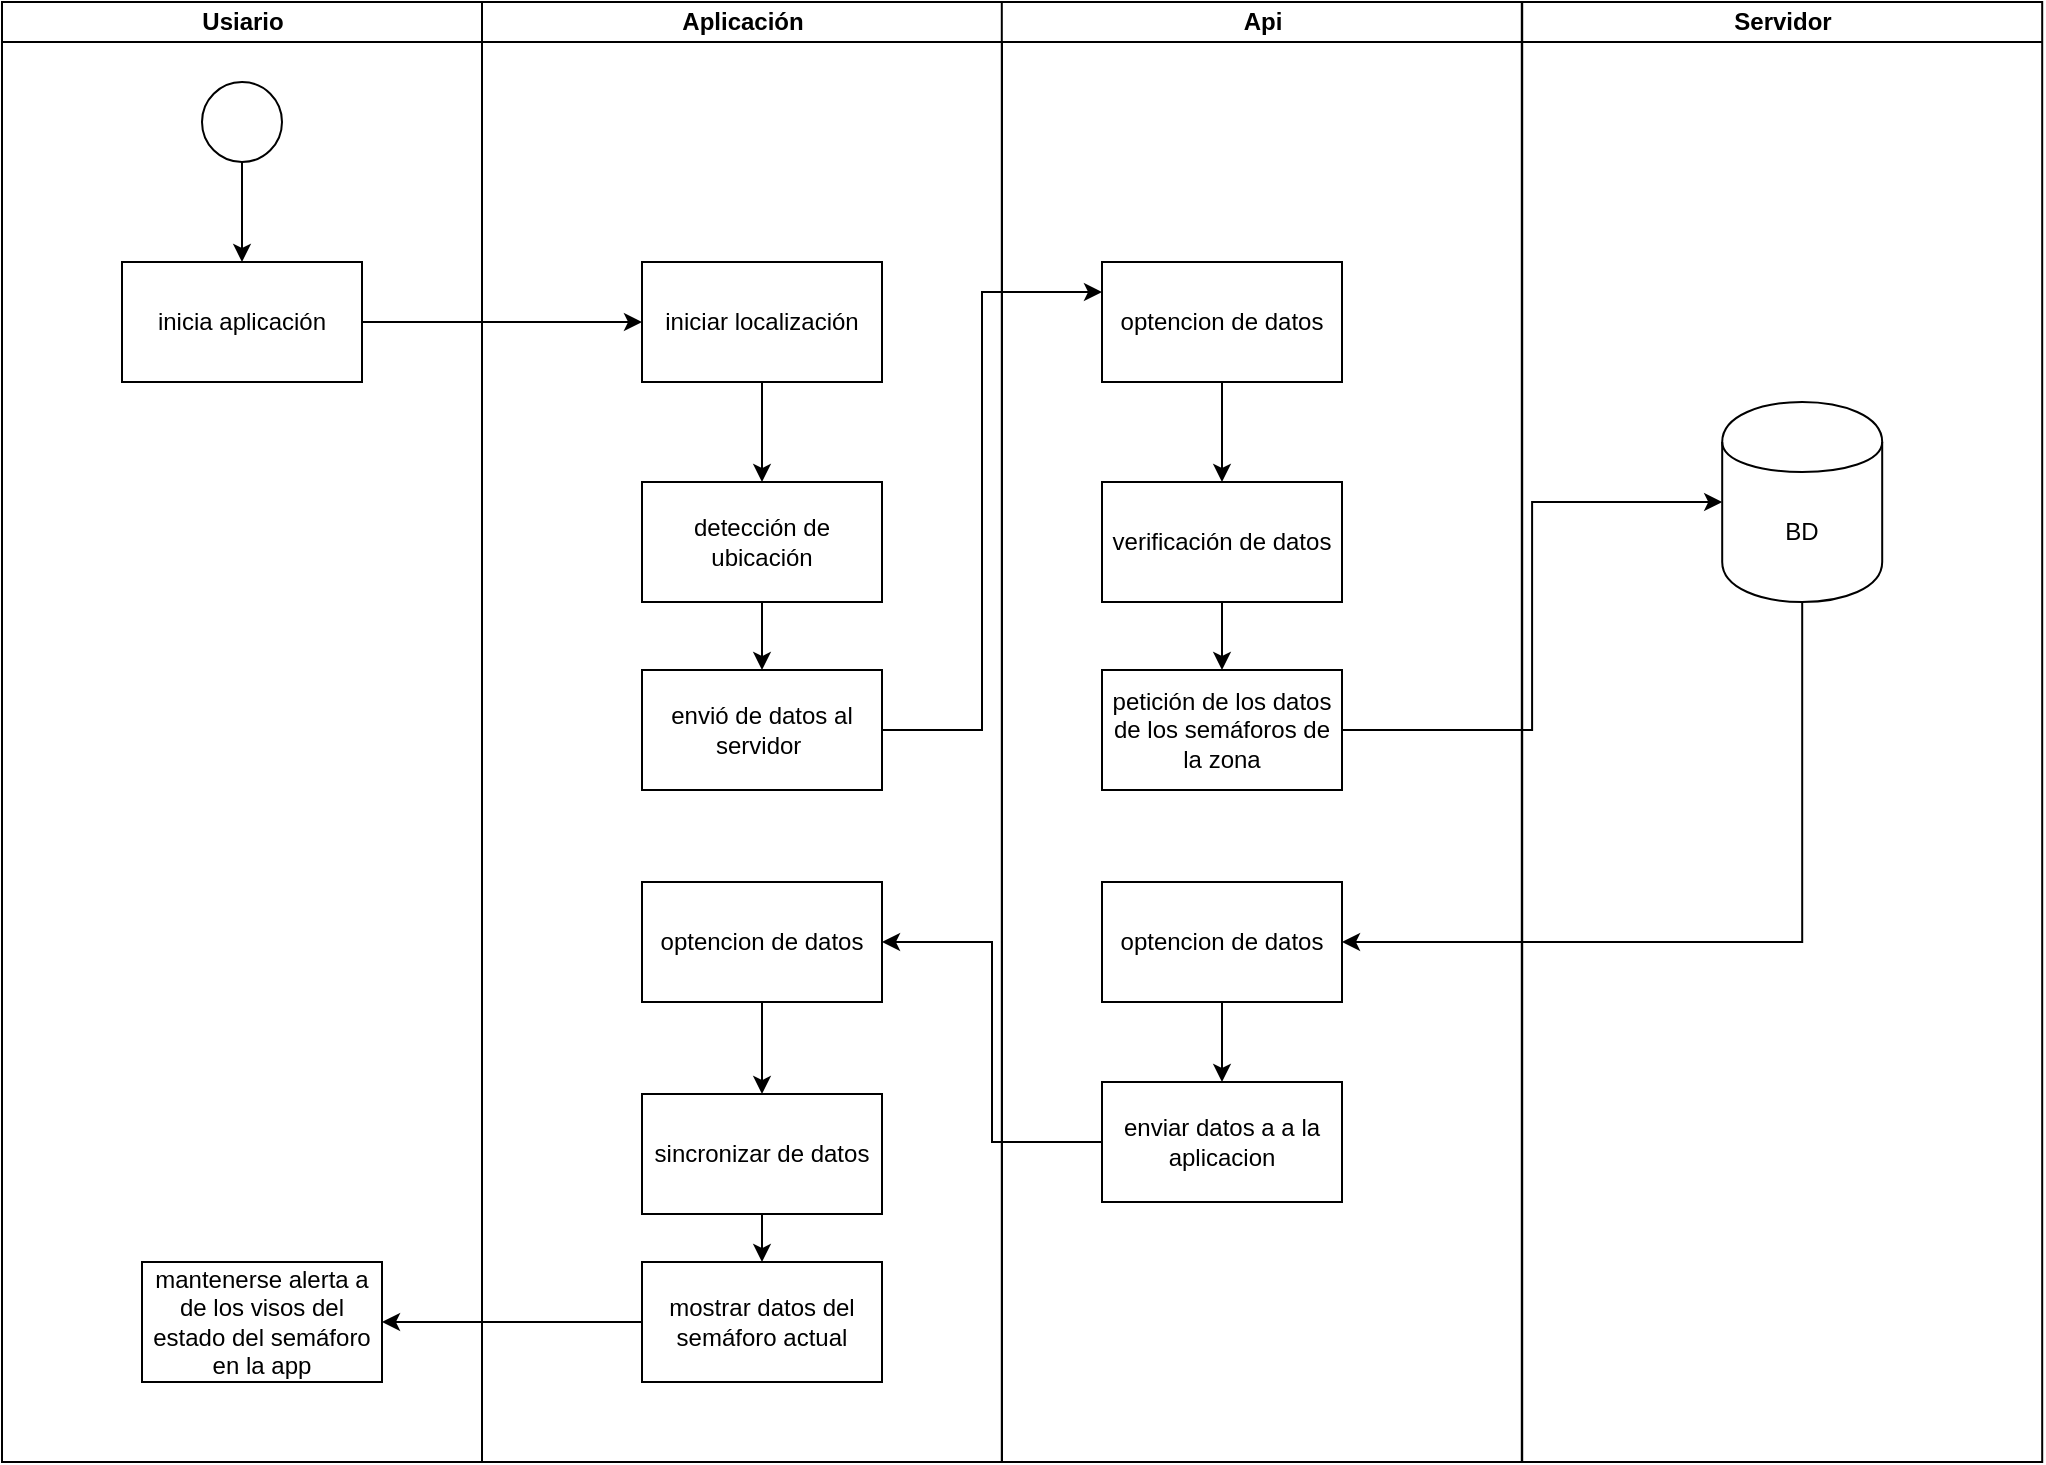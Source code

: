 <mxfile version="10.8.9" type="device"><diagram name="Page-1" id="74e2e168-ea6b-b213-b513-2b3c1d86103e"><mxGraphModel dx="1188" dy="647" grid="1" gridSize="10" guides="1" tooltips="1" connect="1" arrows="1" fold="1" page="1" pageScale="1" pageWidth="1100" pageHeight="850" background="#ffffff" math="0" shadow="0"><root><mxCell id="0"/><mxCell id="1" parent="0"/><mxCell id="77e6c97f196da883-2" value="Usiario" style="swimlane;html=1;startSize=20;" parent="1" vertex="1"><mxGeometry x="70" y="60" width="240" height="730" as="geometry"/></mxCell><mxCell id="RqlyPEMZiZRCPg8lflGa-9" style="edgeStyle=orthogonalEdgeStyle;rounded=0;orthogonalLoop=1;jettySize=auto;html=1;exitX=0.5;exitY=1;exitDx=0;exitDy=0;entryX=0.5;entryY=0;entryDx=0;entryDy=0;" edge="1" parent="77e6c97f196da883-2" source="RqlyPEMZiZRCPg8lflGa-1" target="RqlyPEMZiZRCPg8lflGa-4"><mxGeometry relative="1" as="geometry"/></mxCell><mxCell id="RqlyPEMZiZRCPg8lflGa-1" value="" style="ellipse;whiteSpace=wrap;html=1;aspect=fixed;" vertex="1" parent="77e6c97f196da883-2"><mxGeometry x="100" y="40" width="40" height="40" as="geometry"/></mxCell><mxCell id="RqlyPEMZiZRCPg8lflGa-4" value="inicia aplicación" style="rounded=0;whiteSpace=wrap;html=1;" vertex="1" parent="77e6c97f196da883-2"><mxGeometry x="60" y="130" width="120" height="60" as="geometry"/></mxCell><mxCell id="RqlyPEMZiZRCPg8lflGa-30" value="mantenerse alerta a de los visos del estado del semáforo en la app" style="rounded=0;whiteSpace=wrap;html=1;" vertex="1" parent="77e6c97f196da883-2"><mxGeometry x="70" y="630" width="120" height="60" as="geometry"/></mxCell><mxCell id="77e6c97f196da883-3" value="Aplicación" style="swimlane;html=1;startSize=20;" parent="1" vertex="1"><mxGeometry x="310" y="60" width="260" height="730" as="geometry"/></mxCell><mxCell id="RqlyPEMZiZRCPg8lflGa-11" style="edgeStyle=orthogonalEdgeStyle;rounded=0;orthogonalLoop=1;jettySize=auto;html=1;exitX=0.5;exitY=1;exitDx=0;exitDy=0;" edge="1" parent="77e6c97f196da883-3" source="RqlyPEMZiZRCPg8lflGa-5" target="RqlyPEMZiZRCPg8lflGa-7"><mxGeometry relative="1" as="geometry"/></mxCell><mxCell id="RqlyPEMZiZRCPg8lflGa-5" value="iniciar localización" style="rounded=0;whiteSpace=wrap;html=1;" vertex="1" parent="77e6c97f196da883-3"><mxGeometry x="80" y="130" width="120" height="60" as="geometry"/></mxCell><mxCell id="RqlyPEMZiZRCPg8lflGa-12" style="edgeStyle=orthogonalEdgeStyle;rounded=0;orthogonalLoop=1;jettySize=auto;html=1;exitX=0.5;exitY=1;exitDx=0;exitDy=0;entryX=0.5;entryY=0;entryDx=0;entryDy=0;" edge="1" parent="77e6c97f196da883-3" source="RqlyPEMZiZRCPg8lflGa-7" target="RqlyPEMZiZRCPg8lflGa-8"><mxGeometry relative="1" as="geometry"/></mxCell><mxCell id="RqlyPEMZiZRCPg8lflGa-7" value="detección de ubicación" style="rounded=0;whiteSpace=wrap;html=1;" vertex="1" parent="77e6c97f196da883-3"><mxGeometry x="80" y="240" width="120" height="60" as="geometry"/></mxCell><mxCell id="RqlyPEMZiZRCPg8lflGa-8" value="envió de datos al servidor&amp;nbsp;" style="rounded=0;whiteSpace=wrap;html=1;" vertex="1" parent="77e6c97f196da883-3"><mxGeometry x="80" y="334" width="120" height="60" as="geometry"/></mxCell><mxCell id="RqlyPEMZiZRCPg8lflGa-31" style="edgeStyle=orthogonalEdgeStyle;rounded=0;orthogonalLoop=1;jettySize=auto;html=1;exitX=0.5;exitY=1;exitDx=0;exitDy=0;entryX=0.5;entryY=0;entryDx=0;entryDy=0;" edge="1" parent="77e6c97f196da883-3" source="RqlyPEMZiZRCPg8lflGa-25" target="RqlyPEMZiZRCPg8lflGa-29"><mxGeometry relative="1" as="geometry"/></mxCell><mxCell id="RqlyPEMZiZRCPg8lflGa-25" value="sincronizar de datos" style="rounded=0;whiteSpace=wrap;html=1;" vertex="1" parent="77e6c97f196da883-3"><mxGeometry x="80" y="546" width="120" height="60" as="geometry"/></mxCell><mxCell id="RqlyPEMZiZRCPg8lflGa-27" style="edgeStyle=orthogonalEdgeStyle;rounded=0;orthogonalLoop=1;jettySize=auto;html=1;exitX=0.5;exitY=1;exitDx=0;exitDy=0;entryX=0.5;entryY=0;entryDx=0;entryDy=0;" edge="1" parent="77e6c97f196da883-3" source="RqlyPEMZiZRCPg8lflGa-26" target="RqlyPEMZiZRCPg8lflGa-25"><mxGeometry relative="1" as="geometry"/></mxCell><mxCell id="RqlyPEMZiZRCPg8lflGa-26" value="optencion de datos" style="rounded=0;whiteSpace=wrap;html=1;" vertex="1" parent="77e6c97f196da883-3"><mxGeometry x="80" y="440" width="120" height="60" as="geometry"/></mxCell><mxCell id="RqlyPEMZiZRCPg8lflGa-29" value="mostrar datos del semáforo actual" style="rounded=0;whiteSpace=wrap;html=1;" vertex="1" parent="77e6c97f196da883-3"><mxGeometry x="80" y="630" width="120" height="60" as="geometry"/></mxCell><mxCell id="RqlyPEMZiZRCPg8lflGa-2" value="Api&lt;br&gt;" style="swimlane;html=1;startSize=20;" vertex="1" parent="1"><mxGeometry x="569.9" y="60" width="260" height="730" as="geometry"/></mxCell><mxCell id="RqlyPEMZiZRCPg8lflGa-16" style="edgeStyle=orthogonalEdgeStyle;rounded=0;orthogonalLoop=1;jettySize=auto;html=1;exitX=0.5;exitY=1;exitDx=0;exitDy=0;" edge="1" parent="RqlyPEMZiZRCPg8lflGa-2" source="RqlyPEMZiZRCPg8lflGa-13" target="RqlyPEMZiZRCPg8lflGa-14"><mxGeometry relative="1" as="geometry"/></mxCell><mxCell id="RqlyPEMZiZRCPg8lflGa-13" value="optencion de datos" style="rounded=0;whiteSpace=wrap;html=1;" vertex="1" parent="RqlyPEMZiZRCPg8lflGa-2"><mxGeometry x="50.1" y="130" width="120" height="60" as="geometry"/></mxCell><mxCell id="RqlyPEMZiZRCPg8lflGa-17" style="edgeStyle=orthogonalEdgeStyle;rounded=0;orthogonalLoop=1;jettySize=auto;html=1;exitX=0.5;exitY=1;exitDx=0;exitDy=0;entryX=0.5;entryY=0;entryDx=0;entryDy=0;" edge="1" parent="RqlyPEMZiZRCPg8lflGa-2" source="RqlyPEMZiZRCPg8lflGa-14" target="RqlyPEMZiZRCPg8lflGa-15"><mxGeometry relative="1" as="geometry"/></mxCell><mxCell id="RqlyPEMZiZRCPg8lflGa-14" value="verificación de datos" style="rounded=0;whiteSpace=wrap;html=1;" vertex="1" parent="RqlyPEMZiZRCPg8lflGa-2"><mxGeometry x="50.1" y="240" width="120" height="60" as="geometry"/></mxCell><mxCell id="RqlyPEMZiZRCPg8lflGa-15" value="petición de los datos de los semáforos de la zona" style="rounded=0;whiteSpace=wrap;html=1;" vertex="1" parent="RqlyPEMZiZRCPg8lflGa-2"><mxGeometry x="50.1" y="334" width="120" height="60" as="geometry"/></mxCell><mxCell id="RqlyPEMZiZRCPg8lflGa-24" style="edgeStyle=orthogonalEdgeStyle;rounded=0;orthogonalLoop=1;jettySize=auto;html=1;exitX=0.5;exitY=1;exitDx=0;exitDy=0;" edge="1" parent="RqlyPEMZiZRCPg8lflGa-2" source="RqlyPEMZiZRCPg8lflGa-21" target="RqlyPEMZiZRCPg8lflGa-23"><mxGeometry relative="1" as="geometry"/></mxCell><mxCell id="RqlyPEMZiZRCPg8lflGa-21" value="optencion de datos" style="rounded=0;whiteSpace=wrap;html=1;" vertex="1" parent="RqlyPEMZiZRCPg8lflGa-2"><mxGeometry x="50.1" y="440" width="120" height="60" as="geometry"/></mxCell><mxCell id="RqlyPEMZiZRCPg8lflGa-23" value="enviar datos a a la aplicacion" style="rounded=0;whiteSpace=wrap;html=1;" vertex="1" parent="RqlyPEMZiZRCPg8lflGa-2"><mxGeometry x="50.1" y="540" width="120" height="60" as="geometry"/></mxCell><mxCell id="RqlyPEMZiZRCPg8lflGa-3" value="Servidor" style="swimlane;html=1;startSize=20;" vertex="1" parent="1"><mxGeometry x="830.1" y="60" width="260" height="730" as="geometry"/></mxCell><mxCell id="RqlyPEMZiZRCPg8lflGa-19" value="BD" style="shape=cylinder;whiteSpace=wrap;html=1;boundedLbl=1;backgroundOutline=1;" vertex="1" parent="RqlyPEMZiZRCPg8lflGa-3"><mxGeometry x="100" y="200" width="80" height="100" as="geometry"/></mxCell><mxCell id="RqlyPEMZiZRCPg8lflGa-10" style="edgeStyle=orthogonalEdgeStyle;rounded=0;orthogonalLoop=1;jettySize=auto;html=1;exitX=1;exitY=0.5;exitDx=0;exitDy=0;entryX=0;entryY=0.5;entryDx=0;entryDy=0;" edge="1" parent="1" source="RqlyPEMZiZRCPg8lflGa-4" target="RqlyPEMZiZRCPg8lflGa-5"><mxGeometry relative="1" as="geometry"/></mxCell><mxCell id="RqlyPEMZiZRCPg8lflGa-18" style="edgeStyle=orthogonalEdgeStyle;rounded=0;orthogonalLoop=1;jettySize=auto;html=1;exitX=1;exitY=0.5;exitDx=0;exitDy=0;entryX=0;entryY=0.25;entryDx=0;entryDy=0;" edge="1" parent="1" source="RqlyPEMZiZRCPg8lflGa-8" target="RqlyPEMZiZRCPg8lflGa-13"><mxGeometry relative="1" as="geometry"><Array as="points"><mxPoint x="560" y="424"/><mxPoint x="560" y="205"/></Array></mxGeometry></mxCell><mxCell id="RqlyPEMZiZRCPg8lflGa-20" style="edgeStyle=orthogonalEdgeStyle;rounded=0;orthogonalLoop=1;jettySize=auto;html=1;exitX=1;exitY=0.5;exitDx=0;exitDy=0;entryX=0;entryY=0.5;entryDx=0;entryDy=0;" edge="1" parent="1" source="RqlyPEMZiZRCPg8lflGa-15" target="RqlyPEMZiZRCPg8lflGa-19"><mxGeometry relative="1" as="geometry"/></mxCell><mxCell id="RqlyPEMZiZRCPg8lflGa-22" style="edgeStyle=orthogonalEdgeStyle;rounded=0;orthogonalLoop=1;jettySize=auto;html=1;exitX=0.5;exitY=1;exitDx=0;exitDy=0;entryX=1;entryY=0.5;entryDx=0;entryDy=0;" edge="1" parent="1" source="RqlyPEMZiZRCPg8lflGa-19" target="RqlyPEMZiZRCPg8lflGa-21"><mxGeometry relative="1" as="geometry"/></mxCell><mxCell id="RqlyPEMZiZRCPg8lflGa-28" style="edgeStyle=orthogonalEdgeStyle;rounded=0;orthogonalLoop=1;jettySize=auto;html=1;exitX=0;exitY=0.5;exitDx=0;exitDy=0;entryX=1;entryY=0.5;entryDx=0;entryDy=0;" edge="1" parent="1" source="RqlyPEMZiZRCPg8lflGa-23" target="RqlyPEMZiZRCPg8lflGa-26"><mxGeometry relative="1" as="geometry"/></mxCell><mxCell id="RqlyPEMZiZRCPg8lflGa-32" style="edgeStyle=orthogonalEdgeStyle;rounded=0;orthogonalLoop=1;jettySize=auto;html=1;exitX=0;exitY=0.5;exitDx=0;exitDy=0;" edge="1" parent="1" source="RqlyPEMZiZRCPg8lflGa-29" target="RqlyPEMZiZRCPg8lflGa-30"><mxGeometry relative="1" as="geometry"/></mxCell></root></mxGraphModel></diagram></mxfile>